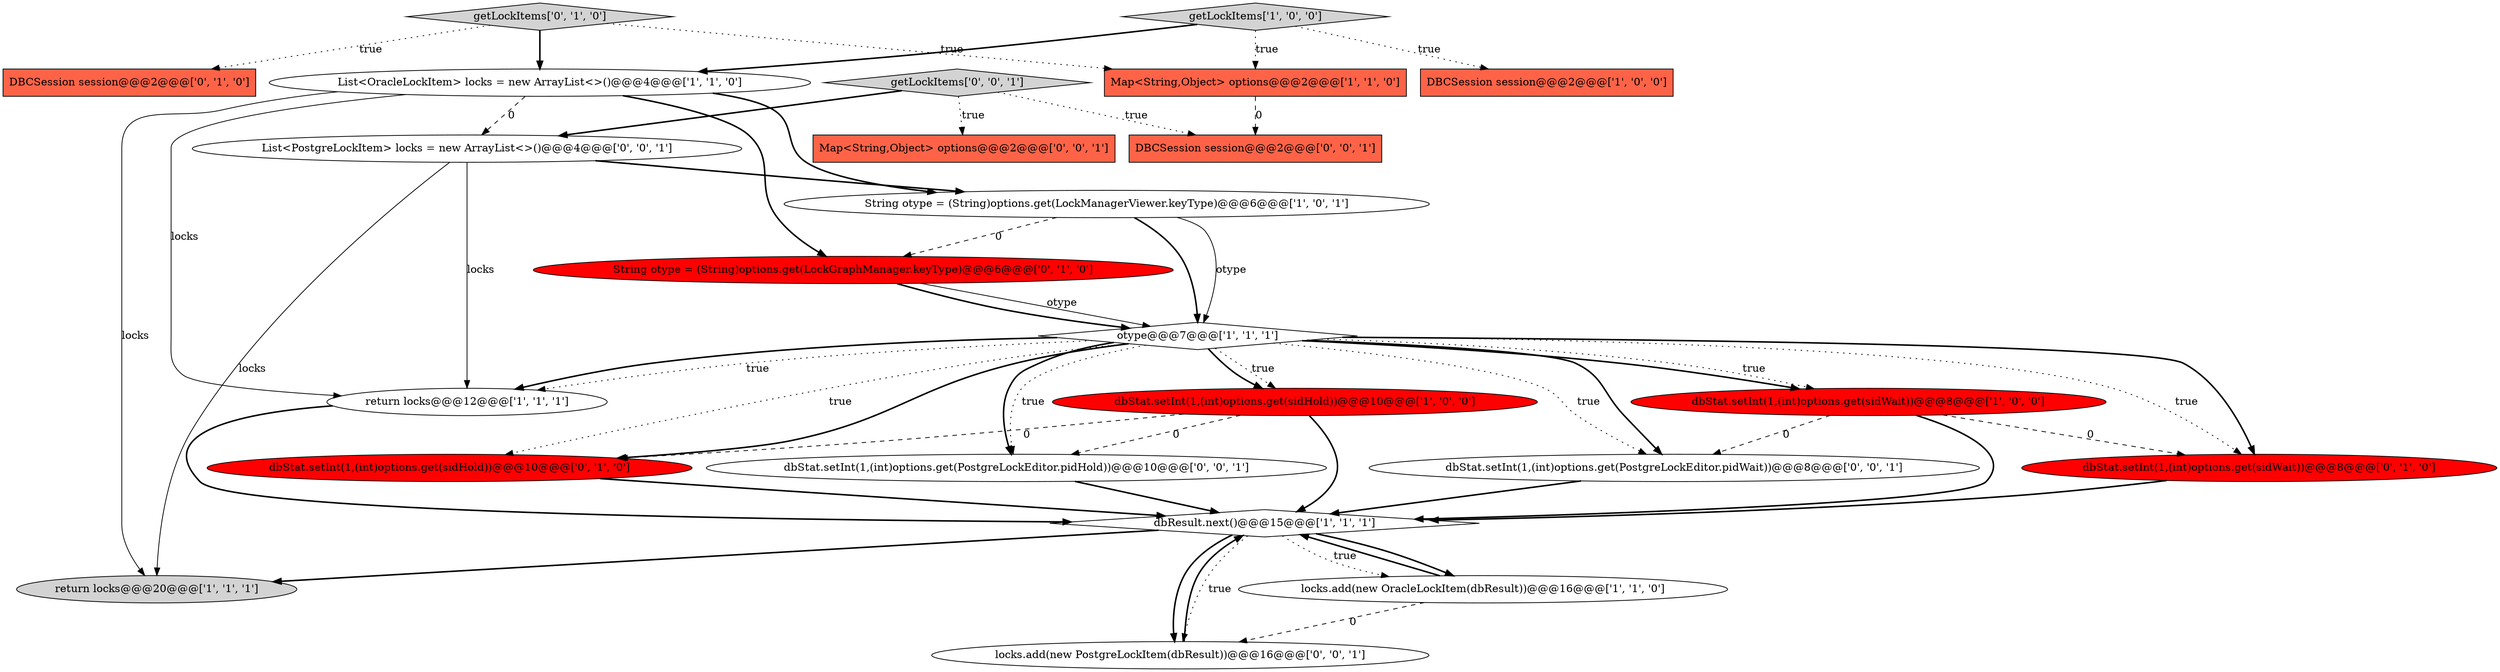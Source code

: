 digraph {
20 [style = filled, label = "List<PostgreLockItem> locks = new ArrayList<>()@@@4@@@['0', '0', '1']", fillcolor = white, shape = ellipse image = "AAA0AAABBB3BBB"];
23 [style = filled, label = "getLockItems['0', '0', '1']", fillcolor = lightgray, shape = diamond image = "AAA0AAABBB3BBB"];
3 [style = filled, label = "locks.add(new OracleLockItem(dbResult))@@@16@@@['1', '1', '0']", fillcolor = white, shape = ellipse image = "AAA0AAABBB1BBB"];
10 [style = filled, label = "otype@@@7@@@['1', '1', '1']", fillcolor = white, shape = diamond image = "AAA0AAABBB1BBB"];
5 [style = filled, label = "dbStat.setInt(1,(int)options.get(sidHold))@@@10@@@['1', '0', '0']", fillcolor = red, shape = ellipse image = "AAA1AAABBB1BBB"];
22 [style = filled, label = "dbStat.setInt(1,(int)options.get(PostgreLockEditor.pidWait))@@@8@@@['0', '0', '1']", fillcolor = white, shape = ellipse image = "AAA0AAABBB3BBB"];
14 [style = filled, label = "dbStat.setInt(1,(int)options.get(sidHold))@@@10@@@['0', '1', '0']", fillcolor = red, shape = ellipse image = "AAA1AAABBB2BBB"];
6 [style = filled, label = "String otype = (String)options.get(LockManagerViewer.keyType)@@@6@@@['1', '0', '1']", fillcolor = white, shape = ellipse image = "AAA0AAABBB1BBB"];
4 [style = filled, label = "Map<String,Object> options@@@2@@@['1', '1', '0']", fillcolor = tomato, shape = box image = "AAA0AAABBB1BBB"];
21 [style = filled, label = "locks.add(new PostgreLockItem(dbResult))@@@16@@@['0', '0', '1']", fillcolor = white, shape = ellipse image = "AAA0AAABBB3BBB"];
16 [style = filled, label = "String otype = (String)options.get(LockGraphManager.keyType)@@@6@@@['0', '1', '0']", fillcolor = red, shape = ellipse image = "AAA1AAABBB2BBB"];
19 [style = filled, label = "DBCSession session@@@2@@@['0', '0', '1']", fillcolor = tomato, shape = box image = "AAA0AAABBB3BBB"];
1 [style = filled, label = "dbResult.next()@@@15@@@['1', '1', '1']", fillcolor = white, shape = diamond image = "AAA0AAABBB1BBB"];
15 [style = filled, label = "getLockItems['0', '1', '0']", fillcolor = lightgray, shape = diamond image = "AAA0AAABBB2BBB"];
12 [style = filled, label = "DBCSession session@@@2@@@['0', '1', '0']", fillcolor = tomato, shape = box image = "AAA0AAABBB2BBB"];
8 [style = filled, label = "List<OracleLockItem> locks = new ArrayList<>()@@@4@@@['1', '1', '0']", fillcolor = white, shape = ellipse image = "AAA0AAABBB1BBB"];
13 [style = filled, label = "dbStat.setInt(1,(int)options.get(sidWait))@@@8@@@['0', '1', '0']", fillcolor = red, shape = ellipse image = "AAA1AAABBB2BBB"];
0 [style = filled, label = "dbStat.setInt(1,(int)options.get(sidWait))@@@8@@@['1', '0', '0']", fillcolor = red, shape = ellipse image = "AAA1AAABBB1BBB"];
7 [style = filled, label = "return locks@@@20@@@['1', '1', '1']", fillcolor = lightgray, shape = ellipse image = "AAA0AAABBB1BBB"];
17 [style = filled, label = "Map<String,Object> options@@@2@@@['0', '0', '1']", fillcolor = tomato, shape = box image = "AAA0AAABBB3BBB"];
2 [style = filled, label = "DBCSession session@@@2@@@['1', '0', '0']", fillcolor = tomato, shape = box image = "AAA0AAABBB1BBB"];
11 [style = filled, label = "return locks@@@12@@@['1', '1', '1']", fillcolor = white, shape = ellipse image = "AAA0AAABBB1BBB"];
9 [style = filled, label = "getLockItems['1', '0', '0']", fillcolor = lightgray, shape = diamond image = "AAA0AAABBB1BBB"];
18 [style = filled, label = "dbStat.setInt(1,(int)options.get(PostgreLockEditor.pidHold))@@@10@@@['0', '0', '1']", fillcolor = white, shape = ellipse image = "AAA0AAABBB3BBB"];
10->18 [style = dotted, label="true"];
10->22 [style = bold, label=""];
8->16 [style = bold, label=""];
10->18 [style = bold, label=""];
23->20 [style = bold, label=""];
5->14 [style = dashed, label="0"];
3->1 [style = bold, label=""];
3->21 [style = dashed, label="0"];
10->14 [style = bold, label=""];
11->1 [style = bold, label=""];
16->10 [style = bold, label=""];
8->20 [style = dashed, label="0"];
1->3 [style = bold, label=""];
8->11 [style = solid, label="locks"];
1->21 [style = dotted, label="true"];
8->6 [style = bold, label=""];
20->6 [style = bold, label=""];
23->19 [style = dotted, label="true"];
20->11 [style = solid, label="locks"];
5->18 [style = dashed, label="0"];
9->8 [style = bold, label=""];
10->5 [style = dotted, label="true"];
1->7 [style = bold, label=""];
0->22 [style = dashed, label="0"];
13->1 [style = bold, label=""];
14->1 [style = bold, label=""];
15->4 [style = dotted, label="true"];
6->10 [style = solid, label="otype"];
1->3 [style = dotted, label="true"];
10->14 [style = dotted, label="true"];
5->1 [style = bold, label=""];
6->16 [style = dashed, label="0"];
10->5 [style = bold, label=""];
10->13 [style = bold, label=""];
18->1 [style = bold, label=""];
10->11 [style = dotted, label="true"];
16->10 [style = solid, label="otype"];
10->13 [style = dotted, label="true"];
1->21 [style = bold, label=""];
0->1 [style = bold, label=""];
9->2 [style = dotted, label="true"];
6->10 [style = bold, label=""];
10->0 [style = bold, label=""];
21->1 [style = bold, label=""];
0->13 [style = dashed, label="0"];
9->4 [style = dotted, label="true"];
8->7 [style = solid, label="locks"];
10->0 [style = dotted, label="true"];
15->12 [style = dotted, label="true"];
10->22 [style = dotted, label="true"];
4->19 [style = dashed, label="0"];
22->1 [style = bold, label=""];
23->17 [style = dotted, label="true"];
15->8 [style = bold, label=""];
20->7 [style = solid, label="locks"];
10->11 [style = bold, label=""];
}
